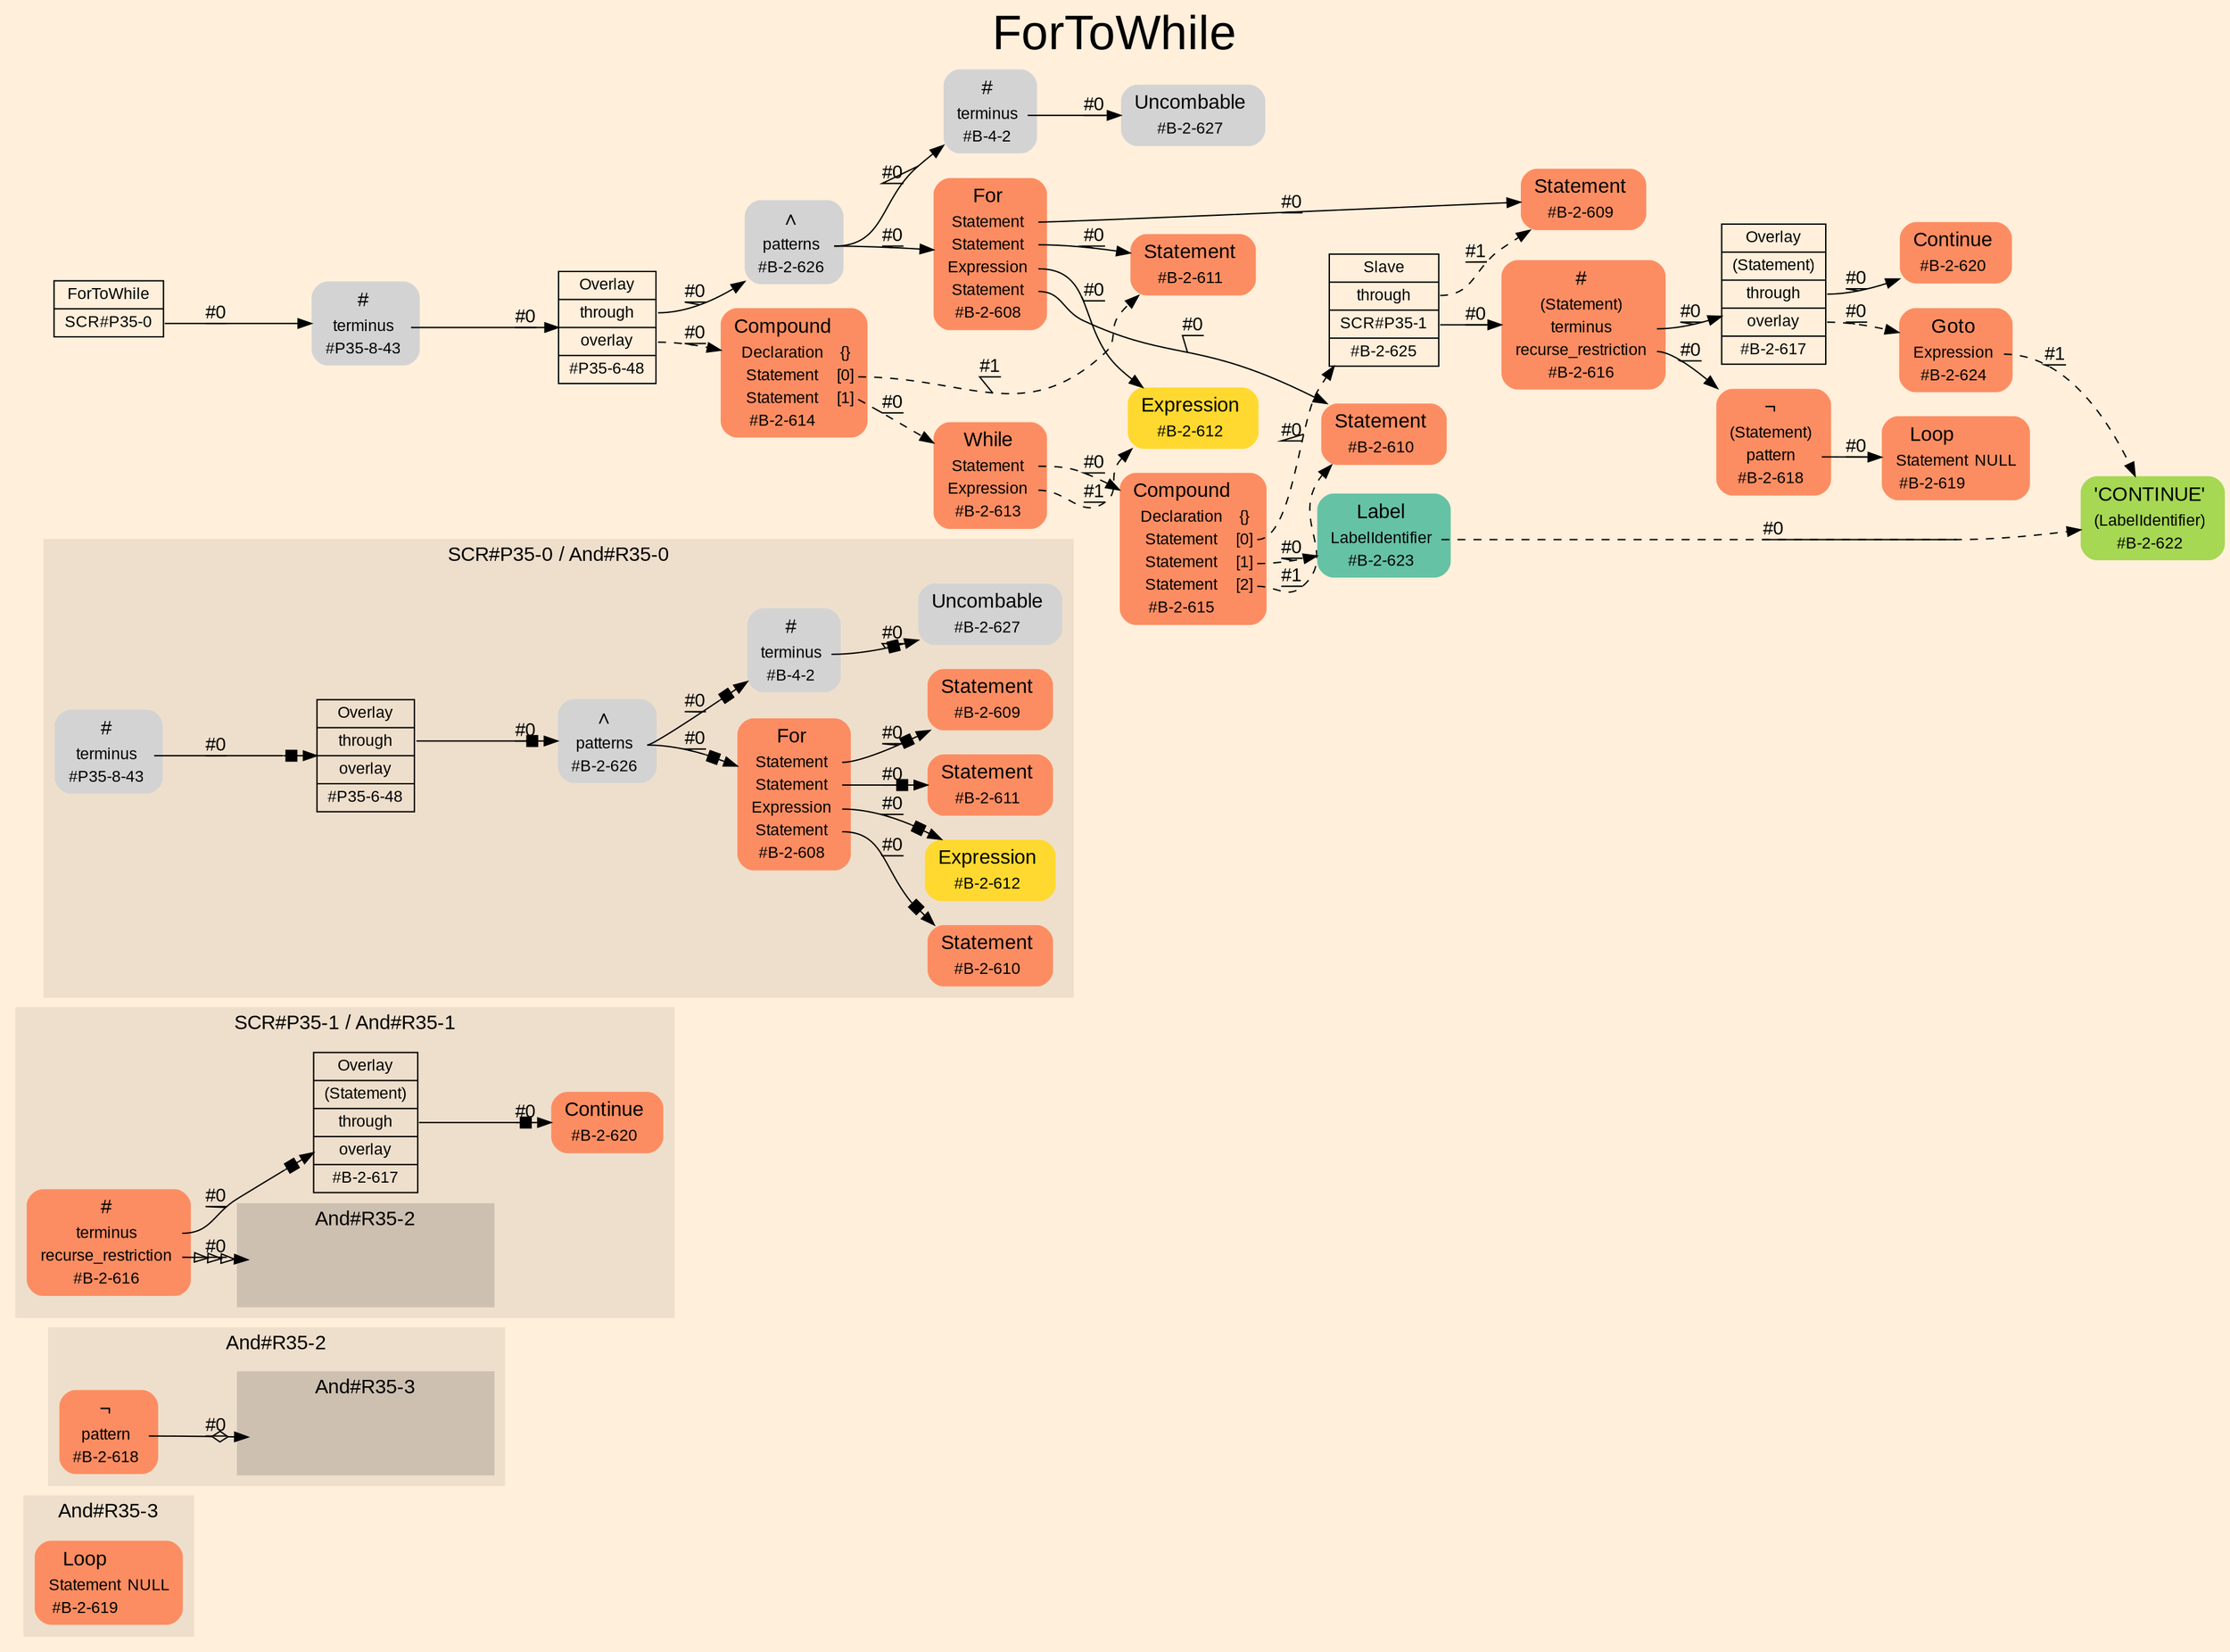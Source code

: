 digraph "ForToWhile" {
label = "ForToWhile"
labelloc = t
fontsize = "36"
graph [
    rankdir = "LR"
    ranksep = 0.3
    bgcolor = antiquewhite1
    color = black
    fontcolor = black
    fontname = "Arial"
];
node [
    fontname = "Arial"
];
edge [
    fontname = "Arial"
];

// -------------------- figure And#R35-3 --------------------
subgraph "clusterAnd#R35-3" {
    label = "And#R35-3"
    style = "filled"
    color = antiquewhite2
    fontsize = "15"
    "And#R35-3[#B-2-619]" [
        shape = "plaintext"
        fillcolor = "/set28/2"
        label = <<TABLE BORDER="0" CELLBORDER="0" CELLSPACING="0">
         <TR><TD><FONT POINT-SIZE="15.0">Loop</FONT></TD><TD></TD></TR>
         <TR><TD>Statement</TD><TD PORT="port0">NULL</TD></TR>
         <TR><TD>#B-2-619</TD><TD PORT="port1"></TD></TR>
        </TABLE>>
        style = "rounded,filled"
        fontsize = "12"
    ];
    
}


// -------------------- figure And#R35-2 --------------------
subgraph "clusterAnd#R35-2" {
    label = "And#R35-2"
    style = "filled"
    color = antiquewhite2
    fontsize = "15"
    "And#R35-2[#B-2-618]" [
        shape = "plaintext"
        fillcolor = "/set28/2"
        label = <<TABLE BORDER="0" CELLBORDER="0" CELLSPACING="0">
         <TR><TD><FONT POINT-SIZE="15.0">¬</FONT></TD><TD></TD></TR>
         <TR><TD>pattern</TD><TD PORT="port0"></TD></TR>
         <TR><TD>#B-2-618</TD><TD PORT="port1"></TD></TR>
        </TABLE>>
        style = "rounded,filled"
        fontsize = "12"
    ];
    
    subgraph "clusterAnd#R35-2[And#R35-3]" {
        label = "And#R35-3"
        style = "filled"
        color = antiquewhite3
        fontsize = "15"
        "#0->And#R35-2[#B-2-619]" [
            shape = "none"
            style = "invisible"
        ];
        
    }
    
}


// -------------------- figure And#R35-1 --------------------
subgraph "clusterAnd#R35-1" {
    label = "SCR#P35-1 / And#R35-1"
    style = "filled"
    color = antiquewhite2
    fontsize = "15"
    "And#R35-1[#B-2-616]" [
        shape = "plaintext"
        fillcolor = "/set28/2"
        label = <<TABLE BORDER="0" CELLBORDER="0" CELLSPACING="0">
         <TR><TD><FONT POINT-SIZE="15.0">#</FONT></TD><TD></TD></TR>
         <TR><TD>terminus</TD><TD PORT="port0"></TD></TR>
         <TR><TD>recurse_restriction</TD><TD PORT="port1"></TD></TR>
         <TR><TD>#B-2-616</TD><TD PORT="port2"></TD></TR>
        </TABLE>>
        style = "rounded,filled"
        fontsize = "12"
    ];
    
    "And#R35-1[#B-2-617]" [
        shape = "record"
        fillcolor = antiquewhite2
        label = "<fixed> Overlay | <port0> (Statement) | <port1> through | <port2> overlay | <port3> #B-2-617"
        style = "filled"
        fontsize = "12"
        color = black
        fontcolor = black
    ];
    
    "And#R35-1[#B-2-620]" [
        shape = "plaintext"
        fillcolor = "/set28/2"
        label = <<TABLE BORDER="0" CELLBORDER="0" CELLSPACING="0">
         <TR><TD><FONT POINT-SIZE="15.0">Continue</FONT></TD><TD></TD></TR>
         <TR><TD>#B-2-620</TD><TD PORT="port0"></TD></TR>
        </TABLE>>
        style = "rounded,filled"
        fontsize = "12"
    ];
    
    subgraph "clusterAnd#R35-1[And#R35-2]" {
        label = "And#R35-2"
        style = "filled"
        color = antiquewhite3
        fontsize = "15"
        "#0->And#R35-1[#B-2-618]" [
            shape = "none"
            style = "invisible"
        ];
        
    }
    
}


// -------------------- figure And#R35-0 --------------------
subgraph "clusterAnd#R35-0" {
    label = "SCR#P35-0 / And#R35-0"
    style = "filled"
    color = antiquewhite2
    fontsize = "15"
    "And#R35-0[#B-2-608]" [
        shape = "plaintext"
        fillcolor = "/set28/2"
        label = <<TABLE BORDER="0" CELLBORDER="0" CELLSPACING="0">
         <TR><TD><FONT POINT-SIZE="15.0">For</FONT></TD><TD></TD></TR>
         <TR><TD>Statement</TD><TD PORT="port0"></TD></TR>
         <TR><TD>Statement</TD><TD PORT="port1"></TD></TR>
         <TR><TD>Expression</TD><TD PORT="port2"></TD></TR>
         <TR><TD>Statement</TD><TD PORT="port3"></TD></TR>
         <TR><TD>#B-2-608</TD><TD PORT="port4"></TD></TR>
        </TABLE>>
        style = "rounded,filled"
        fontsize = "12"
    ];
    
    "And#R35-0[#B-2-609]" [
        shape = "plaintext"
        fillcolor = "/set28/2"
        label = <<TABLE BORDER="0" CELLBORDER="0" CELLSPACING="0">
         <TR><TD><FONT POINT-SIZE="15.0">Statement</FONT></TD><TD></TD></TR>
         <TR><TD>#B-2-609</TD><TD PORT="port0"></TD></TR>
        </TABLE>>
        style = "rounded,filled"
        fontsize = "12"
    ];
    
    "And#R35-0[#B-2-610]" [
        shape = "plaintext"
        fillcolor = "/set28/2"
        label = <<TABLE BORDER="0" CELLBORDER="0" CELLSPACING="0">
         <TR><TD><FONT POINT-SIZE="15.0">Statement</FONT></TD><TD></TD></TR>
         <TR><TD>#B-2-610</TD><TD PORT="port0"></TD></TR>
        </TABLE>>
        style = "rounded,filled"
        fontsize = "12"
    ];
    
    "And#R35-0[#B-2-611]" [
        shape = "plaintext"
        fillcolor = "/set28/2"
        label = <<TABLE BORDER="0" CELLBORDER="0" CELLSPACING="0">
         <TR><TD><FONT POINT-SIZE="15.0">Statement</FONT></TD><TD></TD></TR>
         <TR><TD>#B-2-611</TD><TD PORT="port0"></TD></TR>
        </TABLE>>
        style = "rounded,filled"
        fontsize = "12"
    ];
    
    "And#R35-0[#B-2-612]" [
        shape = "plaintext"
        fillcolor = "/set28/6"
        label = <<TABLE BORDER="0" CELLBORDER="0" CELLSPACING="0">
         <TR><TD><FONT POINT-SIZE="15.0">Expression</FONT></TD><TD></TD></TR>
         <TR><TD>#B-2-612</TD><TD PORT="port0"></TD></TR>
        </TABLE>>
        style = "rounded,filled"
        fontsize = "12"
    ];
    
    "And#R35-0[#B-2-626]" [
        shape = "plaintext"
        label = <<TABLE BORDER="0" CELLBORDER="0" CELLSPACING="0">
         <TR><TD><FONT POINT-SIZE="15.0">∧</FONT></TD><TD></TD></TR>
         <TR><TD>patterns</TD><TD PORT="port0"></TD></TR>
         <TR><TD>#B-2-626</TD><TD PORT="port1"></TD></TR>
        </TABLE>>
        style = "rounded,filled"
        fontsize = "12"
    ];
    
    "And#R35-0[#B-4-2]" [
        shape = "plaintext"
        label = <<TABLE BORDER="0" CELLBORDER="0" CELLSPACING="0">
         <TR><TD><FONT POINT-SIZE="15.0">#</FONT></TD><TD></TD></TR>
         <TR><TD>terminus</TD><TD PORT="port0"></TD></TR>
         <TR><TD>#B-4-2</TD><TD PORT="port1"></TD></TR>
        </TABLE>>
        style = "rounded,filled"
        fontsize = "12"
    ];
    
    "And#R35-0[#B-2-627]" [
        shape = "plaintext"
        label = <<TABLE BORDER="0" CELLBORDER="0" CELLSPACING="0">
         <TR><TD><FONT POINT-SIZE="15.0">Uncombable</FONT></TD><TD></TD></TR>
         <TR><TD>#B-2-627</TD><TD PORT="port0"></TD></TR>
        </TABLE>>
        style = "rounded,filled"
        fontsize = "12"
    ];
    
    "And#R35-0[#P35-6-48]" [
        shape = "record"
        fillcolor = antiquewhite2
        label = "<fixed> Overlay | <port0> through | <port1> overlay | <port2> #P35-6-48"
        style = "filled"
        fontsize = "12"
        color = black
        fontcolor = black
    ];
    
    "And#R35-0[#P35-8-43]" [
        shape = "plaintext"
        label = <<TABLE BORDER="0" CELLBORDER="0" CELLSPACING="0">
         <TR><TD><FONT POINT-SIZE="15.0">#</FONT></TD><TD></TD></TR>
         <TR><TD>terminus</TD><TD PORT="port0"></TD></TR>
         <TR><TD>#P35-8-43</TD><TD PORT="port1"></TD></TR>
        </TABLE>>
        style = "rounded,filled"
        fontsize = "12"
    ];
    
}


// -------------------- transformation figure --------------------
"CR#P35-0" [
    shape = "record"
    fillcolor = antiquewhite1
    label = "<fixed> ForToWhile | <port0> SCR#P35-0"
    style = "filled"
    fontsize = "12"
    color = black
    fontcolor = black
];

"#P35-8-43" [
    shape = "plaintext"
    label = <<TABLE BORDER="0" CELLBORDER="0" CELLSPACING="0">
     <TR><TD><FONT POINT-SIZE="15.0">#</FONT></TD><TD></TD></TR>
     <TR><TD>terminus</TD><TD PORT="port0"></TD></TR>
     <TR><TD>#P35-8-43</TD><TD PORT="port1"></TD></TR>
    </TABLE>>
    style = "rounded,filled"
    fontsize = "12"
];

"#P35-6-48" [
    shape = "record"
    fillcolor = antiquewhite1
    label = "<fixed> Overlay | <port0> through | <port1> overlay | <port2> #P35-6-48"
    style = "filled"
    fontsize = "12"
    color = black
    fontcolor = black
];

"#B-2-626" [
    shape = "plaintext"
    label = <<TABLE BORDER="0" CELLBORDER="0" CELLSPACING="0">
     <TR><TD><FONT POINT-SIZE="15.0">∧</FONT></TD><TD></TD></TR>
     <TR><TD>patterns</TD><TD PORT="port0"></TD></TR>
     <TR><TD>#B-2-626</TD><TD PORT="port1"></TD></TR>
    </TABLE>>
    style = "rounded,filled"
    fontsize = "12"
];

"#B-2-608" [
    shape = "plaintext"
    fillcolor = "/set28/2"
    label = <<TABLE BORDER="0" CELLBORDER="0" CELLSPACING="0">
     <TR><TD><FONT POINT-SIZE="15.0">For</FONT></TD><TD></TD></TR>
     <TR><TD>Statement</TD><TD PORT="port0"></TD></TR>
     <TR><TD>Statement</TD><TD PORT="port1"></TD></TR>
     <TR><TD>Expression</TD><TD PORT="port2"></TD></TR>
     <TR><TD>Statement</TD><TD PORT="port3"></TD></TR>
     <TR><TD>#B-2-608</TD><TD PORT="port4"></TD></TR>
    </TABLE>>
    style = "rounded,filled"
    fontsize = "12"
];

"#B-2-609" [
    shape = "plaintext"
    fillcolor = "/set28/2"
    label = <<TABLE BORDER="0" CELLBORDER="0" CELLSPACING="0">
     <TR><TD><FONT POINT-SIZE="15.0">Statement</FONT></TD><TD></TD></TR>
     <TR><TD>#B-2-609</TD><TD PORT="port0"></TD></TR>
    </TABLE>>
    style = "rounded,filled"
    fontsize = "12"
];

"#B-2-611" [
    shape = "plaintext"
    fillcolor = "/set28/2"
    label = <<TABLE BORDER="0" CELLBORDER="0" CELLSPACING="0">
     <TR><TD><FONT POINT-SIZE="15.0">Statement</FONT></TD><TD></TD></TR>
     <TR><TD>#B-2-611</TD><TD PORT="port0"></TD></TR>
    </TABLE>>
    style = "rounded,filled"
    fontsize = "12"
];

"#B-2-612" [
    shape = "plaintext"
    fillcolor = "/set28/6"
    label = <<TABLE BORDER="0" CELLBORDER="0" CELLSPACING="0">
     <TR><TD><FONT POINT-SIZE="15.0">Expression</FONT></TD><TD></TD></TR>
     <TR><TD>#B-2-612</TD><TD PORT="port0"></TD></TR>
    </TABLE>>
    style = "rounded,filled"
    fontsize = "12"
];

"#B-2-610" [
    shape = "plaintext"
    fillcolor = "/set28/2"
    label = <<TABLE BORDER="0" CELLBORDER="0" CELLSPACING="0">
     <TR><TD><FONT POINT-SIZE="15.0">Statement</FONT></TD><TD></TD></TR>
     <TR><TD>#B-2-610</TD><TD PORT="port0"></TD></TR>
    </TABLE>>
    style = "rounded,filled"
    fontsize = "12"
];

"#B-4-2" [
    shape = "plaintext"
    label = <<TABLE BORDER="0" CELLBORDER="0" CELLSPACING="0">
     <TR><TD><FONT POINT-SIZE="15.0">#</FONT></TD><TD></TD></TR>
     <TR><TD>terminus</TD><TD PORT="port0"></TD></TR>
     <TR><TD>#B-4-2</TD><TD PORT="port1"></TD></TR>
    </TABLE>>
    style = "rounded,filled"
    fontsize = "12"
];

"#B-2-627" [
    shape = "plaintext"
    label = <<TABLE BORDER="0" CELLBORDER="0" CELLSPACING="0">
     <TR><TD><FONT POINT-SIZE="15.0">Uncombable</FONT></TD><TD></TD></TR>
     <TR><TD>#B-2-627</TD><TD PORT="port0"></TD></TR>
    </TABLE>>
    style = "rounded,filled"
    fontsize = "12"
];

"#B-2-614" [
    shape = "plaintext"
    fillcolor = "/set28/2"
    label = <<TABLE BORDER="0" CELLBORDER="0" CELLSPACING="0">
     <TR><TD><FONT POINT-SIZE="15.0">Compound</FONT></TD><TD></TD></TR>
     <TR><TD>Declaration</TD><TD PORT="port0">{}</TD></TR>
     <TR><TD>Statement</TD><TD PORT="port1">[0]</TD></TR>
     <TR><TD>Statement</TD><TD PORT="port2">[1]</TD></TR>
     <TR><TD>#B-2-614</TD><TD PORT="port3"></TD></TR>
    </TABLE>>
    style = "rounded,filled"
    fontsize = "12"
];

"#B-2-613" [
    shape = "plaintext"
    fillcolor = "/set28/2"
    label = <<TABLE BORDER="0" CELLBORDER="0" CELLSPACING="0">
     <TR><TD><FONT POINT-SIZE="15.0">While</FONT></TD><TD></TD></TR>
     <TR><TD>Statement</TD><TD PORT="port0"></TD></TR>
     <TR><TD>Expression</TD><TD PORT="port1"></TD></TR>
     <TR><TD>#B-2-613</TD><TD PORT="port2"></TD></TR>
    </TABLE>>
    style = "rounded,filled"
    fontsize = "12"
];

"#B-2-615" [
    shape = "plaintext"
    fillcolor = "/set28/2"
    label = <<TABLE BORDER="0" CELLBORDER="0" CELLSPACING="0">
     <TR><TD><FONT POINT-SIZE="15.0">Compound</FONT></TD><TD></TD></TR>
     <TR><TD>Declaration</TD><TD PORT="port0">{}</TD></TR>
     <TR><TD>Statement</TD><TD PORT="port1">[0]</TD></TR>
     <TR><TD>Statement</TD><TD PORT="port2">[1]</TD></TR>
     <TR><TD>Statement</TD><TD PORT="port3">[2]</TD></TR>
     <TR><TD>#B-2-615</TD><TD PORT="port4"></TD></TR>
    </TABLE>>
    style = "rounded,filled"
    fontsize = "12"
];

"#B-2-625" [
    shape = "record"
    fillcolor = antiquewhite1
    label = "<fixed> Slave | <port0> through | <port1> SCR#P35-1 | <port2> #B-2-625"
    style = "filled"
    fontsize = "12"
    color = black
    fontcolor = black
];

"#B-2-616" [
    shape = "plaintext"
    fillcolor = "/set28/2"
    label = <<TABLE BORDER="0" CELLBORDER="0" CELLSPACING="0">
     <TR><TD><FONT POINT-SIZE="15.0">#</FONT></TD><TD></TD></TR>
     <TR><TD>(Statement)</TD><TD PORT="port0"></TD></TR>
     <TR><TD>terminus</TD><TD PORT="port1"></TD></TR>
     <TR><TD>recurse_restriction</TD><TD PORT="port2"></TD></TR>
     <TR><TD>#B-2-616</TD><TD PORT="port3"></TD></TR>
    </TABLE>>
    style = "rounded,filled"
    fontsize = "12"
];

"#B-2-617" [
    shape = "record"
    fillcolor = antiquewhite1
    label = "<fixed> Overlay | <port0> (Statement) | <port1> through | <port2> overlay | <port3> #B-2-617"
    style = "filled"
    fontsize = "12"
    color = black
    fontcolor = black
];

"#B-2-620" [
    shape = "plaintext"
    fillcolor = "/set28/2"
    label = <<TABLE BORDER="0" CELLBORDER="0" CELLSPACING="0">
     <TR><TD><FONT POINT-SIZE="15.0">Continue</FONT></TD><TD></TD></TR>
     <TR><TD>#B-2-620</TD><TD PORT="port0"></TD></TR>
    </TABLE>>
    style = "rounded,filled"
    fontsize = "12"
];

"#B-2-624" [
    shape = "plaintext"
    fillcolor = "/set28/2"
    label = <<TABLE BORDER="0" CELLBORDER="0" CELLSPACING="0">
     <TR><TD><FONT POINT-SIZE="15.0">Goto</FONT></TD><TD></TD></TR>
     <TR><TD>Expression</TD><TD PORT="port0"></TD></TR>
     <TR><TD>#B-2-624</TD><TD PORT="port1"></TD></TR>
    </TABLE>>
    style = "rounded,filled"
    fontsize = "12"
];

"#B-2-622" [
    shape = "plaintext"
    fillcolor = "/set28/5"
    label = <<TABLE BORDER="0" CELLBORDER="0" CELLSPACING="0">
     <TR><TD><FONT POINT-SIZE="15.0">'CONTINUE'</FONT></TD><TD></TD></TR>
     <TR><TD>(LabelIdentifier)</TD><TD PORT="port0"></TD></TR>
     <TR><TD>#B-2-622</TD><TD PORT="port1"></TD></TR>
    </TABLE>>
    style = "rounded,filled"
    fontsize = "12"
];

"#B-2-618" [
    shape = "plaintext"
    fillcolor = "/set28/2"
    label = <<TABLE BORDER="0" CELLBORDER="0" CELLSPACING="0">
     <TR><TD><FONT POINT-SIZE="15.0">¬</FONT></TD><TD></TD></TR>
     <TR><TD>(Statement)</TD><TD PORT="port0"></TD></TR>
     <TR><TD>pattern</TD><TD PORT="port1"></TD></TR>
     <TR><TD>#B-2-618</TD><TD PORT="port2"></TD></TR>
    </TABLE>>
    style = "rounded,filled"
    fontsize = "12"
];

"#B-2-619" [
    shape = "plaintext"
    fillcolor = "/set28/2"
    label = <<TABLE BORDER="0" CELLBORDER="0" CELLSPACING="0">
     <TR><TD><FONT POINT-SIZE="15.0">Loop</FONT></TD><TD></TD></TR>
     <TR><TD>Statement</TD><TD PORT="port0">NULL</TD></TR>
     <TR><TD>#B-2-619</TD><TD PORT="port1"></TD></TR>
    </TABLE>>
    style = "rounded,filled"
    fontsize = "12"
];

"#B-2-623" [
    shape = "plaintext"
    fillcolor = "/set28/1"
    label = <<TABLE BORDER="0" CELLBORDER="0" CELLSPACING="0">
     <TR><TD><FONT POINT-SIZE="15.0">Label</FONT></TD><TD></TD></TR>
     <TR><TD>LabelIdentifier</TD><TD PORT="port0"></TD></TR>
     <TR><TD>#B-2-623</TD><TD PORT="port1"></TD></TR>
    </TABLE>>
    style = "rounded,filled"
    fontsize = "12"
];


// -------------------- links --------------------
// links for block CR#P35-0
"CR#P35-0":port0 -> "#P35-8-43" [
    label = "#0"
    decorate = true
    color = black
    fontcolor = black
];

// links for block #P35-8-43
"#P35-8-43":port0 -> "#P35-6-48" [
    label = "#0"
    decorate = true
    color = black
    fontcolor = black
];

// links for block #P35-6-48
"#P35-6-48":port0 -> "#B-2-626" [
    label = "#0"
    decorate = true
    color = black
    fontcolor = black
];

"#P35-6-48":port1 -> "#B-2-614" [
    style="dashed"
    label = "#0"
    decorate = true
    color = black
    fontcolor = black
];

// links for block #B-2-626
"#B-2-626":port0 -> "#B-2-608" [
    label = "#0"
    decorate = true
    color = black
    fontcolor = black
];

"#B-2-626":port0 -> "#B-4-2" [
    label = "#0"
    decorate = true
    color = black
    fontcolor = black
];

// links for block #B-2-608
"#B-2-608":port0 -> "#B-2-609" [
    label = "#0"
    decorate = true
    color = black
    fontcolor = black
];

"#B-2-608":port1 -> "#B-2-611" [
    label = "#0"
    decorate = true
    color = black
    fontcolor = black
];

"#B-2-608":port2 -> "#B-2-612" [
    label = "#0"
    decorate = true
    color = black
    fontcolor = black
];

"#B-2-608":port3 -> "#B-2-610" [
    label = "#0"
    decorate = true
    color = black
    fontcolor = black
];

// links for block #B-2-609
// links for block #B-2-611
// links for block #B-2-612
// links for block #B-2-610
// links for block #B-4-2
"#B-4-2":port0 -> "#B-2-627" [
    label = "#0"
    decorate = true
    color = black
    fontcolor = black
];

// links for block #B-2-627
// links for block #B-2-614
"#B-2-614":port1 -> "#B-2-611" [
    style="dashed"
    label = "#1"
    decorate = true
    color = black
    fontcolor = black
];

"#B-2-614":port2 -> "#B-2-613" [
    style="dashed"
    label = "#0"
    decorate = true
    color = black
    fontcolor = black
];

// links for block #B-2-613
"#B-2-613":port0 -> "#B-2-615" [
    style="dashed"
    label = "#0"
    decorate = true
    color = black
    fontcolor = black
];

"#B-2-613":port1 -> "#B-2-612" [
    style="dashed"
    label = "#1"
    decorate = true
    color = black
    fontcolor = black
];

// links for block #B-2-615
"#B-2-615":port1 -> "#B-2-625" [
    style="dashed"
    label = "#0"
    decorate = true
    color = black
    fontcolor = black
];

"#B-2-615":port2 -> "#B-2-623" [
    style="dashed"
    label = "#0"
    decorate = true
    color = black
    fontcolor = black
];

"#B-2-615":port3 -> "#B-2-610" [
    style="dashed"
    label = "#1"
    decorate = true
    color = black
    fontcolor = black
];

// links for block #B-2-625
"#B-2-625":port0 -> "#B-2-609" [
    style="dashed"
    label = "#1"
    decorate = true
    color = black
    fontcolor = black
];

"#B-2-625":port1 -> "#B-2-616" [
    label = "#0"
    decorate = true
    color = black
    fontcolor = black
];

// links for block #B-2-616
"#B-2-616":port1 -> "#B-2-617" [
    label = "#0"
    decorate = true
    color = black
    fontcolor = black
];

"#B-2-616":port2 -> "#B-2-618" [
    label = "#0"
    decorate = true
    color = black
    fontcolor = black
];

// links for block #B-2-617
"#B-2-617":port1 -> "#B-2-620" [
    label = "#0"
    decorate = true
    color = black
    fontcolor = black
];

"#B-2-617":port2 -> "#B-2-624" [
    style="dashed"
    label = "#0"
    decorate = true
    color = black
    fontcolor = black
];

// links for block #B-2-620
// links for block #B-2-624
"#B-2-624":port0 -> "#B-2-622" [
    style="dashed"
    label = "#1"
    decorate = true
    color = black
    fontcolor = black
];

// links for block #B-2-622
// links for block #B-2-618
"#B-2-618":port1 -> "#B-2-619" [
    label = "#0"
    decorate = true
    color = black
    fontcolor = black
];

// links for block #B-2-619
// links for block #B-2-623
"#B-2-623":port0 -> "#B-2-622" [
    style="dashed"
    label = "#0"
    decorate = true
    color = black
    fontcolor = black
];

// links for block And#R35-0[#B-2-608]
"And#R35-0[#B-2-608]":port0 -> "And#R35-0[#B-2-609]" [
    arrowhead="normalnonebox"
    label = "#0"
    decorate = true
    color = black
    fontcolor = black
];

"And#R35-0[#B-2-608]":port1 -> "And#R35-0[#B-2-611]" [
    arrowhead="normalnonebox"
    label = "#0"
    decorate = true
    color = black
    fontcolor = black
];

"And#R35-0[#B-2-608]":port2 -> "And#R35-0[#B-2-612]" [
    arrowhead="normalnonebox"
    label = "#0"
    decorate = true
    color = black
    fontcolor = black
];

"And#R35-0[#B-2-608]":port3 -> "And#R35-0[#B-2-610]" [
    arrowhead="normalnonebox"
    label = "#0"
    decorate = true
    color = black
    fontcolor = black
];

// links for block And#R35-0[#B-2-609]
// links for block And#R35-0[#B-2-610]
// links for block And#R35-0[#B-2-611]
// links for block And#R35-0[#B-2-612]
// links for block And#R35-0[#B-2-626]
"And#R35-0[#B-2-626]":port0 -> "And#R35-0[#B-2-608]" [
    arrowhead="normalnonebox"
    label = "#0"
    decorate = true
    color = black
    fontcolor = black
];

"And#R35-0[#B-2-626]":port0 -> "And#R35-0[#B-4-2]" [
    arrowhead="normalnonebox"
    label = "#0"
    decorate = true
    color = black
    fontcolor = black
];

// links for block And#R35-0[#B-4-2]
"And#R35-0[#B-4-2]":port0 -> "And#R35-0[#B-2-627]" [
    arrowhead="normalnonebox"
    label = "#0"
    decorate = true
    color = black
    fontcolor = black
];

// links for block And#R35-0[#B-2-627]
// links for block And#R35-0[#P35-6-48]
"And#R35-0[#P35-6-48]":port0 -> "And#R35-0[#B-2-626]" [
    arrowhead="normalnonebox"
    label = "#0"
    decorate = true
    color = black
    fontcolor = black
];

// links for block And#R35-0[#P35-8-43]
"And#R35-0[#P35-8-43]":port0 -> "And#R35-0[#P35-6-48]" [
    arrowhead="normalnonebox"
    label = "#0"
    decorate = true
    color = black
    fontcolor = black
];

// links for block And#R35-1[#B-2-616]
"And#R35-1[#B-2-616]":port0 -> "And#R35-1[#B-2-617]" [
    arrowhead="normalnonebox"
    label = "#0"
    decorate = true
    color = black
    fontcolor = black
];

"And#R35-1[#B-2-616]":port1 -> "#0->And#R35-1[#B-2-618]" [
    arrowhead="normalonormalonormalonormal"
    label = "#0"
    decorate = true
    color = black
    fontcolor = black
];

// links for block And#R35-1[#B-2-617]
"And#R35-1[#B-2-617]":port1 -> "And#R35-1[#B-2-620]" [
    arrowhead="normalnonebox"
    label = "#0"
    decorate = true
    color = black
    fontcolor = black
];

// links for block And#R35-1[#B-2-620]
// links for block #0->And#R35-1[#B-2-618]
// links for block And#R35-2[#B-2-618]
"And#R35-2[#B-2-618]":port0 -> "#0->And#R35-2[#B-2-619]" [
    arrowhead="normalnoneodiamond"
    label = "#0"
    decorate = true
    color = black
    fontcolor = black
];

// links for block #0->And#R35-2[#B-2-619]
// links for block And#R35-3[#B-2-619]
}
